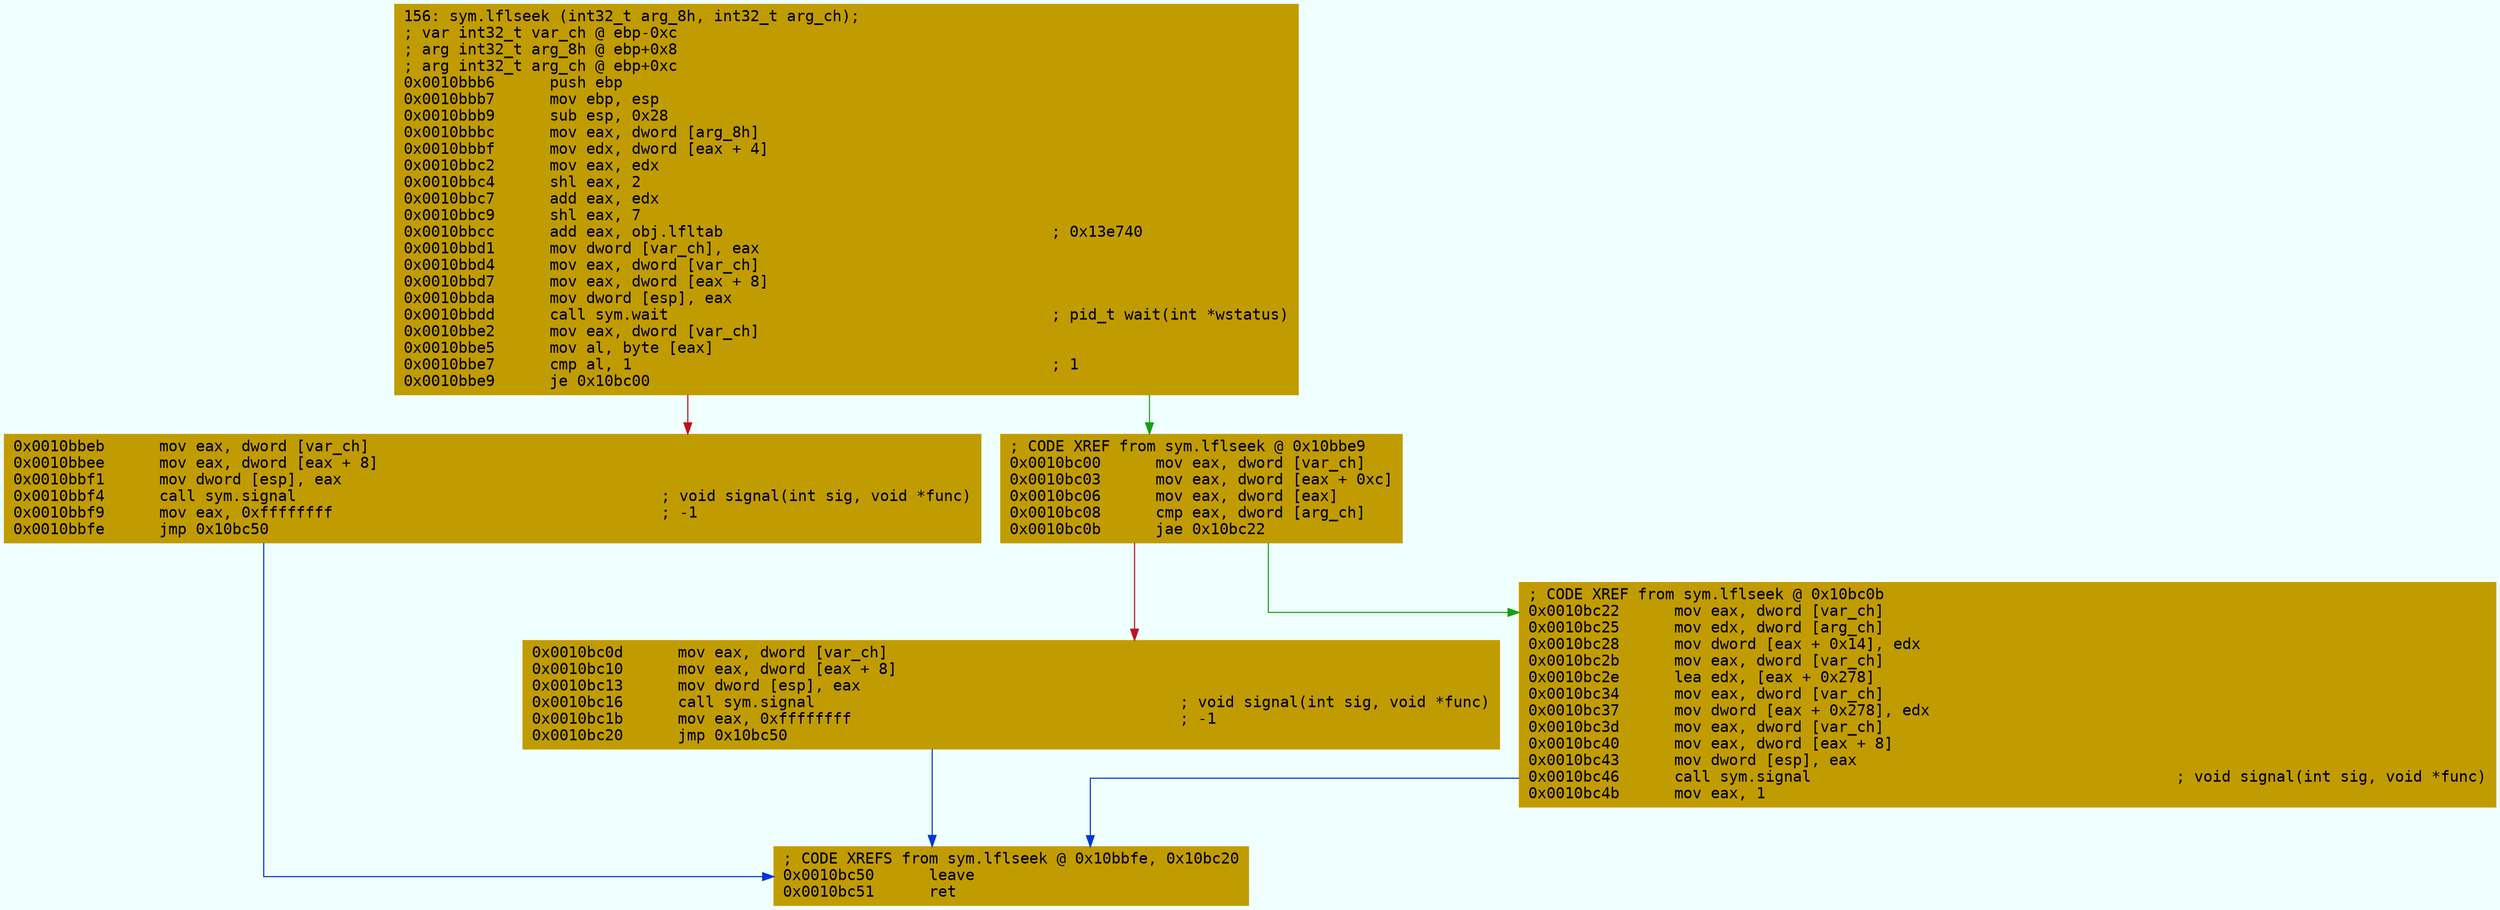 digraph code {
	graph [bgcolor=azure fontsize=8 fontname="Courier" splines="ortho"];
	node [fillcolor=gray style=filled shape=box];
	edge [arrowhead="normal"];
	"0x0010bbb6" [URL="sym.lflseek/0x0010bbb6", fillcolor="#c19c00",color="#c19c00", fontname="Courier",label="156: sym.lflseek (int32_t arg_8h, int32_t arg_ch);\l; var int32_t var_ch @ ebp-0xc\l; arg int32_t arg_8h @ ebp+0x8\l; arg int32_t arg_ch @ ebp+0xc\l0x0010bbb6      push ebp\l0x0010bbb7      mov ebp, esp\l0x0010bbb9      sub esp, 0x28\l0x0010bbbc      mov eax, dword [arg_8h]\l0x0010bbbf      mov edx, dword [eax + 4]\l0x0010bbc2      mov eax, edx\l0x0010bbc4      shl eax, 2\l0x0010bbc7      add eax, edx\l0x0010bbc9      shl eax, 7\l0x0010bbcc      add eax, obj.lfltab                                    ; 0x13e740\l0x0010bbd1      mov dword [var_ch], eax\l0x0010bbd4      mov eax, dword [var_ch]\l0x0010bbd7      mov eax, dword [eax + 8]\l0x0010bbda      mov dword [esp], eax\l0x0010bbdd      call sym.wait                                          ; pid_t wait(int *wstatus)\l0x0010bbe2      mov eax, dword [var_ch]\l0x0010bbe5      mov al, byte [eax]\l0x0010bbe7      cmp al, 1                                              ; 1\l0x0010bbe9      je 0x10bc00\l"]
	"0x0010bbeb" [URL="sym.lflseek/0x0010bbeb", fillcolor="#c19c00",color="#c19c00", fontname="Courier",label="0x0010bbeb      mov eax, dword [var_ch]\l0x0010bbee      mov eax, dword [eax + 8]\l0x0010bbf1      mov dword [esp], eax\l0x0010bbf4      call sym.signal                                        ; void signal(int sig, void *func)\l0x0010bbf9      mov eax, 0xffffffff                                    ; -1\l0x0010bbfe      jmp 0x10bc50\l"]
	"0x0010bc00" [URL="sym.lflseek/0x0010bc00", fillcolor="#c19c00",color="#c19c00", fontname="Courier",label="; CODE XREF from sym.lflseek @ 0x10bbe9\l0x0010bc00      mov eax, dword [var_ch]\l0x0010bc03      mov eax, dword [eax + 0xc]\l0x0010bc06      mov eax, dword [eax]\l0x0010bc08      cmp eax, dword [arg_ch]\l0x0010bc0b      jae 0x10bc22\l"]
	"0x0010bc0d" [URL="sym.lflseek/0x0010bc0d", fillcolor="#c19c00",color="#c19c00", fontname="Courier",label="0x0010bc0d      mov eax, dword [var_ch]\l0x0010bc10      mov eax, dword [eax + 8]\l0x0010bc13      mov dword [esp], eax\l0x0010bc16      call sym.signal                                        ; void signal(int sig, void *func)\l0x0010bc1b      mov eax, 0xffffffff                                    ; -1\l0x0010bc20      jmp 0x10bc50\l"]
	"0x0010bc22" [URL="sym.lflseek/0x0010bc22", fillcolor="#c19c00",color="#c19c00", fontname="Courier",label="; CODE XREF from sym.lflseek @ 0x10bc0b\l0x0010bc22      mov eax, dword [var_ch]\l0x0010bc25      mov edx, dword [arg_ch]\l0x0010bc28      mov dword [eax + 0x14], edx\l0x0010bc2b      mov eax, dword [var_ch]\l0x0010bc2e      lea edx, [eax + 0x278]\l0x0010bc34      mov eax, dword [var_ch]\l0x0010bc37      mov dword [eax + 0x278], edx\l0x0010bc3d      mov eax, dword [var_ch]\l0x0010bc40      mov eax, dword [eax + 8]\l0x0010bc43      mov dword [esp], eax\l0x0010bc46      call sym.signal                                        ; void signal(int sig, void *func)\l0x0010bc4b      mov eax, 1\l"]
	"0x0010bc50" [URL="sym.lflseek/0x0010bc50", fillcolor="#c19c00",color="#c19c00", fontname="Courier",label="; CODE XREFS from sym.lflseek @ 0x10bbfe, 0x10bc20\l0x0010bc50      leave\l0x0010bc51      ret\l"]
        "0x0010bbb6" -> "0x0010bc00" [color="#13a10e"];
        "0x0010bbb6" -> "0x0010bbeb" [color="#c50f1f"];
        "0x0010bbeb" -> "0x0010bc50" [color="#0037da"];
        "0x0010bc00" -> "0x0010bc22" [color="#13a10e"];
        "0x0010bc00" -> "0x0010bc0d" [color="#c50f1f"];
        "0x0010bc0d" -> "0x0010bc50" [color="#0037da"];
        "0x0010bc22" -> "0x0010bc50" [color="#0037da"];
}

